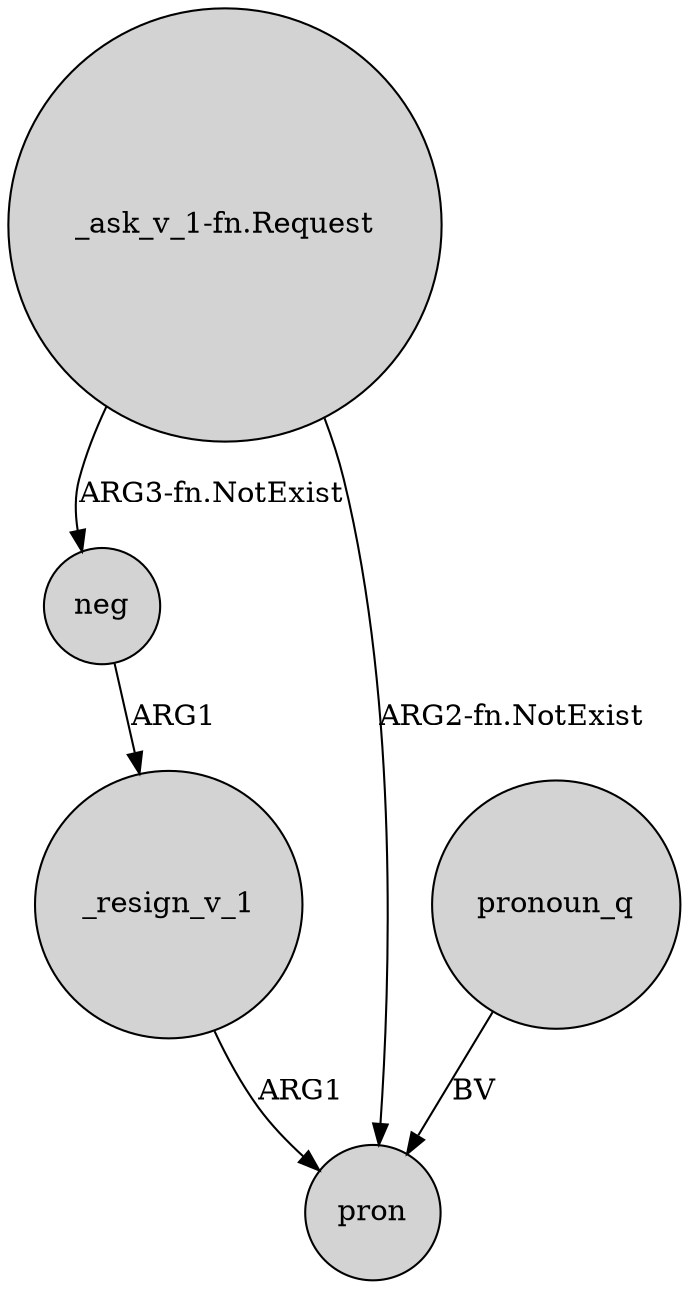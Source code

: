 digraph {
	node [shape=circle style=filled]
	"_ask_v_1-fn.Request" -> neg [label="ARG3-fn.NotExist"]
	"_ask_v_1-fn.Request" -> pron [label="ARG2-fn.NotExist"]
	_resign_v_1 -> pron [label=ARG1]
	neg -> _resign_v_1 [label=ARG1]
	pronoun_q -> pron [label=BV]
}
